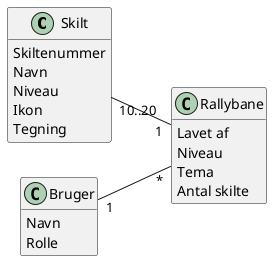 @startuml erd
left to right direction

class Skilt {
    Skiltenummer
    Navn
    Niveau
    Ikon
    Tegning
    }
class Bruger {
    Navn
    Rolle
    }
class Rallybane {
    Lavet af
    Niveau
    Tema
    Antal skilte
    }

Bruger "1" -- "*" Rallybane
Skilt "10..20" -- "1" Rallybane

hide methods
@enduml